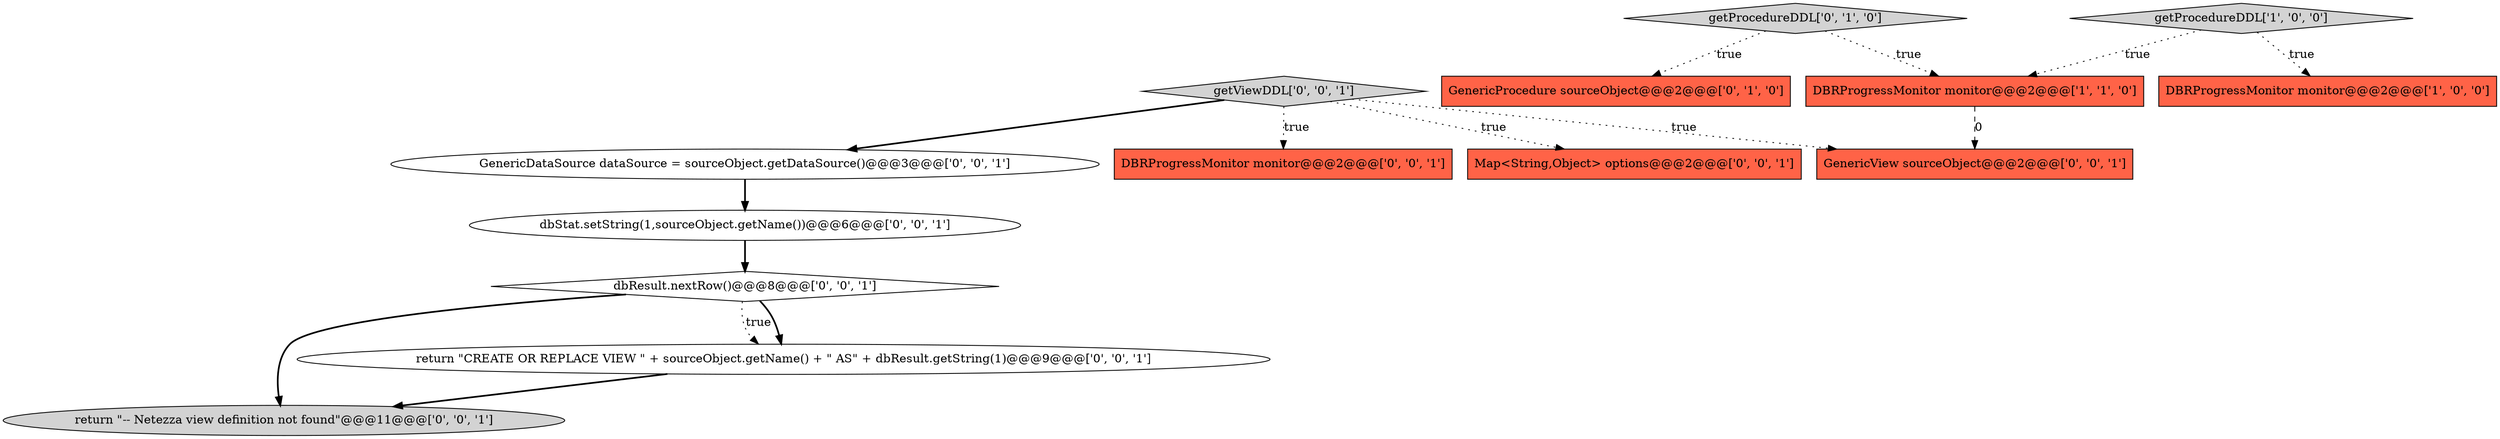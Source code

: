 digraph {
10 [style = filled, label = "return \"-- Netezza view definition not found\"@@@11@@@['0', '0', '1']", fillcolor = lightgray, shape = ellipse image = "AAA0AAABBB3BBB"];
11 [style = filled, label = "return \"CREATE OR REPLACE VIEW \" + sourceObject.getName() + \" AS\" + dbResult.getString(1)@@@9@@@['0', '0', '1']", fillcolor = white, shape = ellipse image = "AAA0AAABBB3BBB"];
13 [style = filled, label = "GenericDataSource dataSource = sourceObject.getDataSource()@@@3@@@['0', '0', '1']", fillcolor = white, shape = ellipse image = "AAA0AAABBB3BBB"];
6 [style = filled, label = "dbStat.setString(1,sourceObject.getName())@@@6@@@['0', '0', '1']", fillcolor = white, shape = ellipse image = "AAA0AAABBB3BBB"];
0 [style = filled, label = "DBRProgressMonitor monitor@@@2@@@['1', '0', '0']", fillcolor = tomato, shape = box image = "AAA0AAABBB1BBB"];
4 [style = filled, label = "GenericProcedure sourceObject@@@2@@@['0', '1', '0']", fillcolor = tomato, shape = box image = "AAA0AAABBB2BBB"];
7 [style = filled, label = "getViewDDL['0', '0', '1']", fillcolor = lightgray, shape = diamond image = "AAA0AAABBB3BBB"];
9 [style = filled, label = "dbResult.nextRow()@@@8@@@['0', '0', '1']", fillcolor = white, shape = diamond image = "AAA0AAABBB3BBB"];
2 [style = filled, label = "DBRProgressMonitor monitor@@@2@@@['1', '1', '0']", fillcolor = tomato, shape = box image = "AAA0AAABBB1BBB"];
3 [style = filled, label = "getProcedureDDL['0', '1', '0']", fillcolor = lightgray, shape = diamond image = "AAA0AAABBB2BBB"];
8 [style = filled, label = "DBRProgressMonitor monitor@@@2@@@['0', '0', '1']", fillcolor = tomato, shape = box image = "AAA0AAABBB3BBB"];
5 [style = filled, label = "Map<String,Object> options@@@2@@@['0', '0', '1']", fillcolor = tomato, shape = box image = "AAA0AAABBB3BBB"];
1 [style = filled, label = "getProcedureDDL['1', '0', '0']", fillcolor = lightgray, shape = diamond image = "AAA0AAABBB1BBB"];
12 [style = filled, label = "GenericView sourceObject@@@2@@@['0', '0', '1']", fillcolor = tomato, shape = box image = "AAA0AAABBB3BBB"];
7->12 [style = dotted, label="true"];
1->2 [style = dotted, label="true"];
9->11 [style = dotted, label="true"];
13->6 [style = bold, label=""];
6->9 [style = bold, label=""];
9->10 [style = bold, label=""];
11->10 [style = bold, label=""];
3->4 [style = dotted, label="true"];
9->11 [style = bold, label=""];
3->2 [style = dotted, label="true"];
1->0 [style = dotted, label="true"];
2->12 [style = dashed, label="0"];
7->5 [style = dotted, label="true"];
7->8 [style = dotted, label="true"];
7->13 [style = bold, label=""];
}
